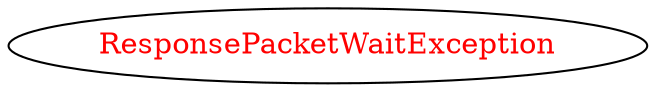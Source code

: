 digraph dependencyGraph {
 concentrate=true;
 ranksep="2.0";
 rankdir="LR"; 
 splines="ortho";
"ResponsePacketWaitException" [fontcolor="red"];
}